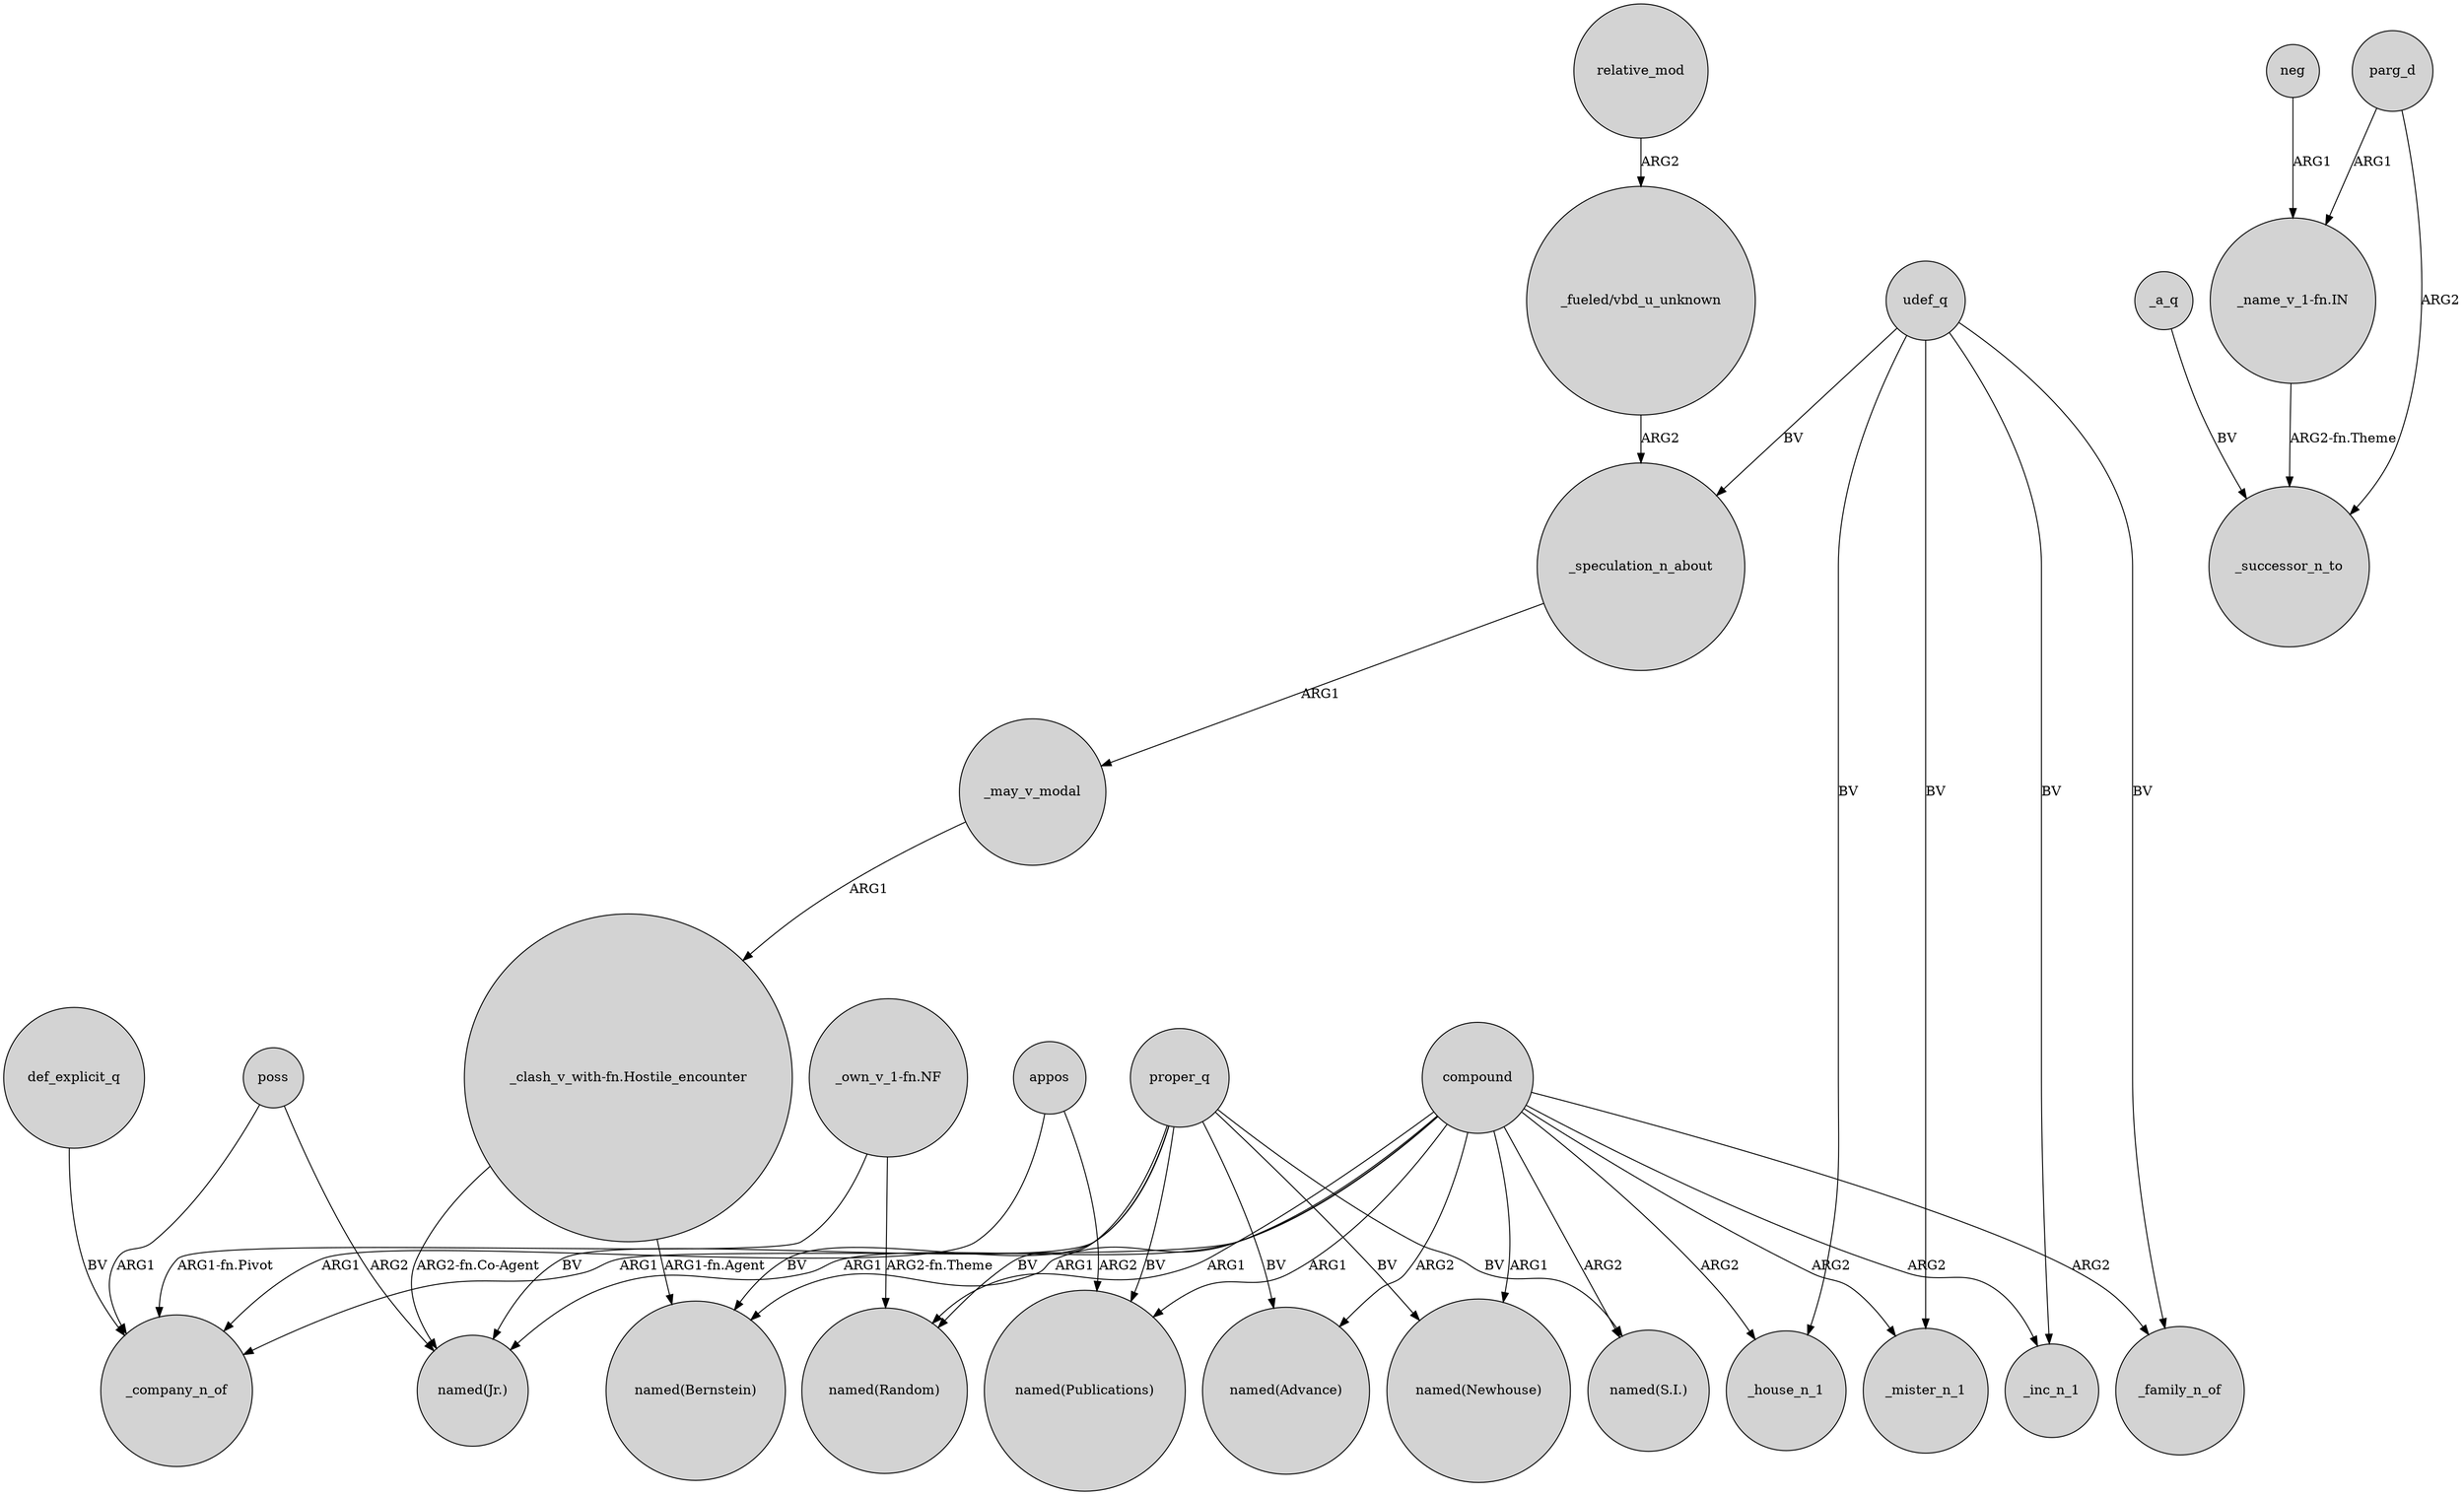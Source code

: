 digraph {
	node [shape=circle style=filled]
	"_fueled/vbd_u_unknown" -> _speculation_n_about [label=ARG2]
	"_clash_v_with-fn.Hostile_encounter" -> "named(Bernstein)" [label="ARG1-fn.Agent"]
	compound -> "named(Bernstein)" [label=ARG1]
	appos -> "named(Publications)" [label=ARG2]
	proper_q -> "named(Bernstein)" [label=BV]
	udef_q -> _inc_n_1 [label=BV]
	proper_q -> "named(Newhouse)" [label=BV]
	"_own_v_1-fn.NF" -> _company_n_of [label="ARG1-fn.Pivot"]
	compound -> "named(Publications)" [label=ARG1]
	compound -> _house_n_1 [label=ARG2]
	compound -> _mister_n_1 [label=ARG2]
	"_own_v_1-fn.NF" -> "named(Random)" [label="ARG2-fn.Theme"]
	udef_q -> _speculation_n_about [label=BV]
	udef_q -> _mister_n_1 [label=BV]
	compound -> _family_n_of [label=ARG2]
	compound -> "named(Jr.)" [label=ARG1]
	poss -> "named(Jr.)" [label=ARG2]
	_a_q -> _successor_n_to [label=BV]
	compound -> "named(S.I.)" [label=ARG2]
	proper_q -> "named(Advance)" [label=BV]
	proper_q -> "named(Publications)" [label=BV]
	relative_mod -> "_fueled/vbd_u_unknown" [label=ARG2]
	udef_q -> _house_n_1 [label=BV]
	proper_q -> "named(S.I.)" [label=BV]
	def_explicit_q -> _company_n_of [label=BV]
	compound -> _company_n_of [label=ARG1]
	proper_q -> "named(Jr.)" [label=BV]
	"_clash_v_with-fn.Hostile_encounter" -> "named(Jr.)" [label="ARG2-fn.Co-Agent"]
	neg -> "_name_v_1-fn.IN" [label=ARG1]
	"_name_v_1-fn.IN" -> _successor_n_to [label="ARG2-fn.Theme"]
	compound -> "named(Random)" [label=ARG1]
	compound -> "named(Newhouse)" [label=ARG1]
	_may_v_modal -> "_clash_v_with-fn.Hostile_encounter" [label=ARG1]
	appos -> _company_n_of [label=ARG1]
	parg_d -> _successor_n_to [label=ARG2]
	_speculation_n_about -> _may_v_modal [label=ARG1]
	poss -> _company_n_of [label=ARG1]
	udef_q -> _family_n_of [label=BV]
	compound -> "named(Advance)" [label=ARG2]
	compound -> _inc_n_1 [label=ARG2]
	proper_q -> "named(Random)" [label=BV]
	parg_d -> "_name_v_1-fn.IN" [label=ARG1]
}
